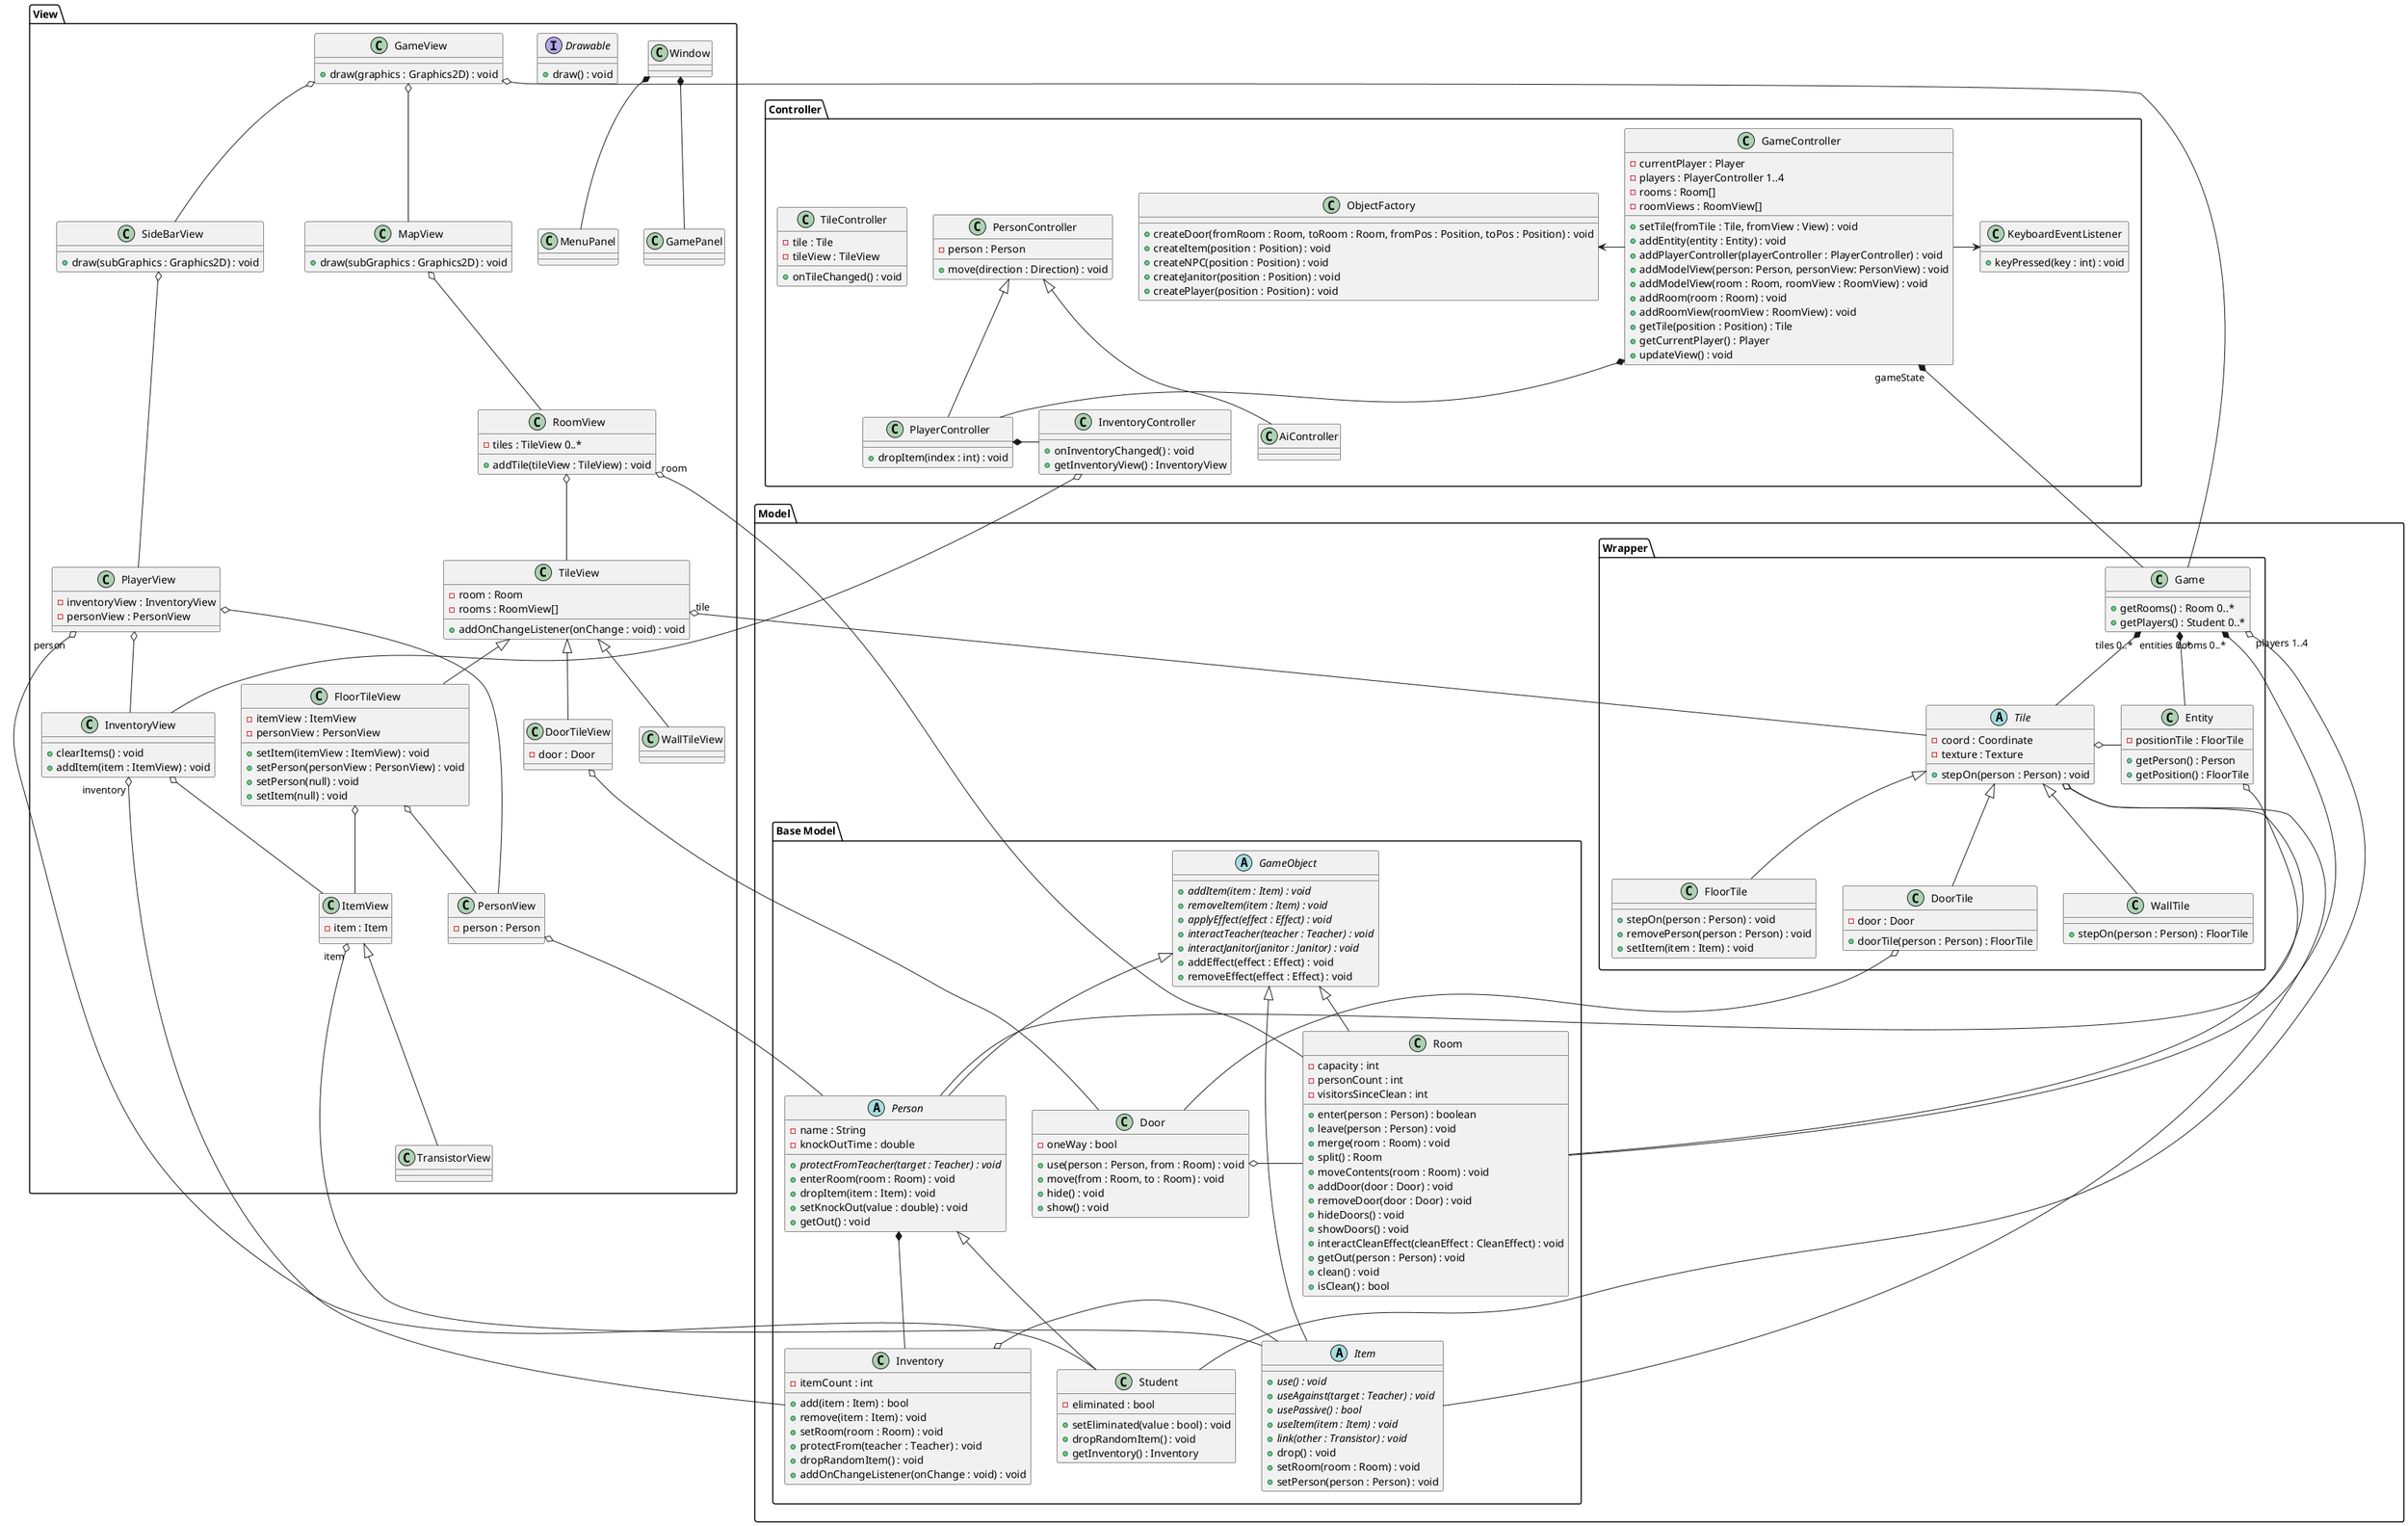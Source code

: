 @startuml tile-wrapping

package Model {
    package "Base Model" {
        abstract GameObject{
            + {abstract} addItem(item : Item) : void
            + {abstract} removeItem(item : Item) : void
            + {abstract} applyEffect(effect : Effect) : void
            + {abstract} interactTeacher(teacher : Teacher) : void
            + {abstract} interactJanitor(janitor : Janitor) : void
            + addEffect(effect : Effect) : void
            + removeEffect(effect : Effect) : void
        }
        class Room{
        - capacity : int
		- personCount : int
		- visitorsSinceClean : int
		+ enter(person : Person) : boolean
		+ leave(person : Person) : void
		+ merge(room : Room) : void
		+ split() : Room
		+ moveContents(room : Room) : void
		+ addDoor(door : Door) : void
		+ removeDoor(door : Door) : void 
		+ hideDoors() : void
		+ showDoors() : void
		+ interactCleanEffect(cleanEffect : CleanEffect) : void
		+ getOut(person : Person) : void
		+ clean() : void
		+ isClean() : bool
        }
        abstract Person{
            - name : String
            - knockOutTime : double
            + {abstract} protectFromTeacher(target : Teacher) : void
            + enterRoom(room : Room) : void
            + dropItem(item : Item) : void
            + setKnockOut(value : double) : void
            + getOut() : void
        }
        class Student{
            - eliminated : bool
            + setEliminated(value : bool) : void
            + dropRandomItem() : void
            + getInventory() : Inventory
        }
        
        abstract Item{
            + {abstract} use() : void
            + {abstract} useAgainst(target : Teacher) : void
            + {abstract} usePassive() : bool
            + {abstract} useItem(item : Item) : void
            + {abstract} link(other : Transistor) : void
            + drop() : void
            + setRoom(room : Room) : void
            + setPerson(person : Person) : void
        }
        class Door{
            - oneWay : bool
            + use(person : Person, from : Room) : void
            + move(from : Room, to : Room) : void
            + hide() : void
            + show() : void
        }
        class Inventory{
            - itemCount : int
            + add(item : Item) : bool
            + remove(item : Item) : void
            + setRoom(room : Room) : void
            + protectFrom(teacher : Teacher) : void
            + dropRandomItem() : void
            + addOnChangeListener(onChange : void) : void
        }

        GameObject <|-- Room
        GameObject <|-- Person
        GameObject <|-- Item

        Door o- Room
        Person *-- Inventory
        Inventory o- Item
        Person <|-- Student
    }

    package "Wrapper" {
        class Game {
            + getRooms() : Room 0..*
            + getPlayers() : Student 0..*
        }
        abstract Tile{
            - coord : Coordinate
            - texture : Texture
            + stepOn(person : Person) : void
        }
        class FloorTile{
            + stepOn(person : Person) : void
            + removePerson(person : Person) : void
            + setItem(item : Item) : void
        }
        class DoorTile{
            - door : Door
            + doorTile(person : Person) : FloorTile

        }
        class WallTile{
            + stepOn(person : Person) : FloorTile
        }

        class Entity{
            - positionTile : FloorTile
            + getPerson() : Person
            + getPosition() : FloorTile
        }

        Tile <|-- FloorTile
        Tile <|-- DoorTile
        Tile <|-- WallTile

        Entity o-- Person
        Tile o-- Item
        Tile o- Entity

        Game "tiles 0..*" *-- Tile
        Game "entities 0..*" *-- Entity
    }

    Tile o-- Room
    DoorTile o-- Door

    Game "rooms 0..*" *-- Room
    Game "players 1..4" o-- Student
}

package Controller {
    class GameController {
        - currentPlayer : Player
        - players : PlayerController 1..4
        - rooms : Room[]
        - roomViews : RoomView[]
        + setTile(fromTile : Tile, fromView : View) : void
        + addEntity(entity : Entity) : void
        + addPlayerController(playerController : PlayerController) : void
        + addModelView(person: Person, personView: PersonView) : void
        + addModelView(room : Room, roomView : RoomView) : void
        + addRoom(room : Room) : void
        + addRoomView(roomView : RoomView) : void
        + getTile(position : Position) : Tile
        + getCurrentPlayer() : Player
        + updateView() : void
    }
    class KeyboardEventListener{
        + keyPressed(key : int) : void
    }
    class PersonController{
        - person : Person
        + move(direction : Direction) : void
    }
    class PlayerController{
        + dropItem(index : int) : void
    }
    class AiController
    class InventoryController{
        + onInventoryChanged() : void
        + getInventoryView() : InventoryView
    }
    class TileController{
        - tile : Tile
        - tileView : TileView
        + onTileChanged() : void
    }
    class ObjectFactory{
        + createDoor(fromRoom : Room, toRoom : Room, fromPos : Position, toPos : Position) : void
        + createItem(position : Position) : void
        + createNPC(position : Position) : void
        + createJanitor(position : Position) : void
        + createPlayer(position : Position) : void
    }

    PersonController <|-- PlayerController
    PersonController <|-- AiController

    GameController -> KeyboardEventListener
    ObjectFactory <- GameController
    GameController *-- PlayerController
    PlayerController *- InventoryController

}

package View {
    class Window
    class MenuPanel
    class GamePanel

    Window *-- MenuPanel
    Window *-- GamePanel


    ' Everything ending in View should implement
    ' Drawable, but it's already chaotic enough
    interface Drawable
    {
        + draw() : void
    }

    class GameView{
        + draw(graphics : Graphics2D) : void
    }
    class MapView{
        + draw(subGraphics : Graphics2D) : void
    }
    class SideBarView{
        + draw(subGraphics : Graphics2D) : void
    }
    class RoomView{
        - tiles : TileView 0..*
        + addTile(tileView : TileView) : void
    }
    class TileView{
        - room : Room
        - rooms : RoomView[]
        + addOnChangeListener(onChange : void) : void
    }
    class FloorTileView{
        - itemView : ItemView
        - personView : PersonView
        + setItem(itemView : ItemView) : void
        + setPerson(personView : PersonView) : void
        + setPerson(null) : void
        + setItem(null) : void

    }
    class WallTileView
    class DoorTileView{
        - door : Door
    }
    class PersonView{
        - person : Person
    }
    class PlayerView{
        - inventoryView : InventoryView
        - personView : PersonView
    }
    class InventoryView{
        + clearItems() : void
        + addItem(item : ItemView) : void
    }
    class ItemView{
        - item : Item
    }
    class TransistorView

    ItemView <|-- TransistorView
    TileView <|-- FloorTileView
    TileView <|-- WallTileView
    TileView <|-- DoorTileView

    InventoryView o-- ItemView
    GameView o-- SideBarView
    SideBarView o-- PlayerView
    GameView o-- MapView
    MapView o-- RoomView
    RoomView o-- TileView
    FloorTileView o-- PersonView
    FloorTileView o-- ItemView
    PlayerView o-- InventoryView
    PlayerView o-- PersonView
}

GameController "gameState" *--- Game
' GameController "objectViews 0..*" *--- Drawable

GameView o-- Game

PlayerView "person" o-- Student
InventoryController o--- InventoryView
InventoryView "inventory" o-- Inventory
ItemView "item" o-- Item
RoomView "room" o-- Room
TileView "tile" o-- Tile
DoorTileView o-- Door
PersonView o-- Person

@enduml